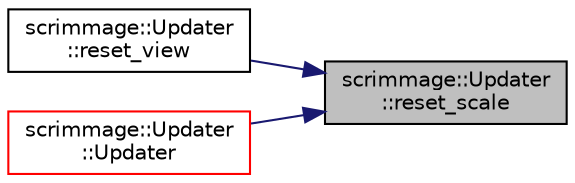 digraph "scrimmage::Updater::reset_scale"
{
 // LATEX_PDF_SIZE
  edge [fontname="Helvetica",fontsize="10",labelfontname="Helvetica",labelfontsize="10"];
  node [fontname="Helvetica",fontsize="10",shape=record];
  rankdir="RL";
  Node1 [label="scrimmage::Updater\l::reset_scale",height=0.2,width=0.4,color="black", fillcolor="grey75", style="filled", fontcolor="black",tooltip=" "];
  Node1 -> Node2 [dir="back",color="midnightblue",fontsize="10",style="solid",fontname="Helvetica"];
  Node2 [label="scrimmage::Updater\l::reset_view",height=0.2,width=0.4,color="black", fillcolor="white", style="filled",URL="$classscrimmage_1_1Updater.html#ae45056f6ceaab618952e257d8cfc45d6",tooltip=" "];
  Node1 -> Node3 [dir="back",color="midnightblue",fontsize="10",style="solid",fontname="Helvetica"];
  Node3 [label="scrimmage::Updater\l::Updater",height=0.2,width=0.4,color="red", fillcolor="white", style="filled",URL="$classscrimmage_1_1Updater.html#a53a19685ce84c34b3111abc611720aba",tooltip=" "];
}
